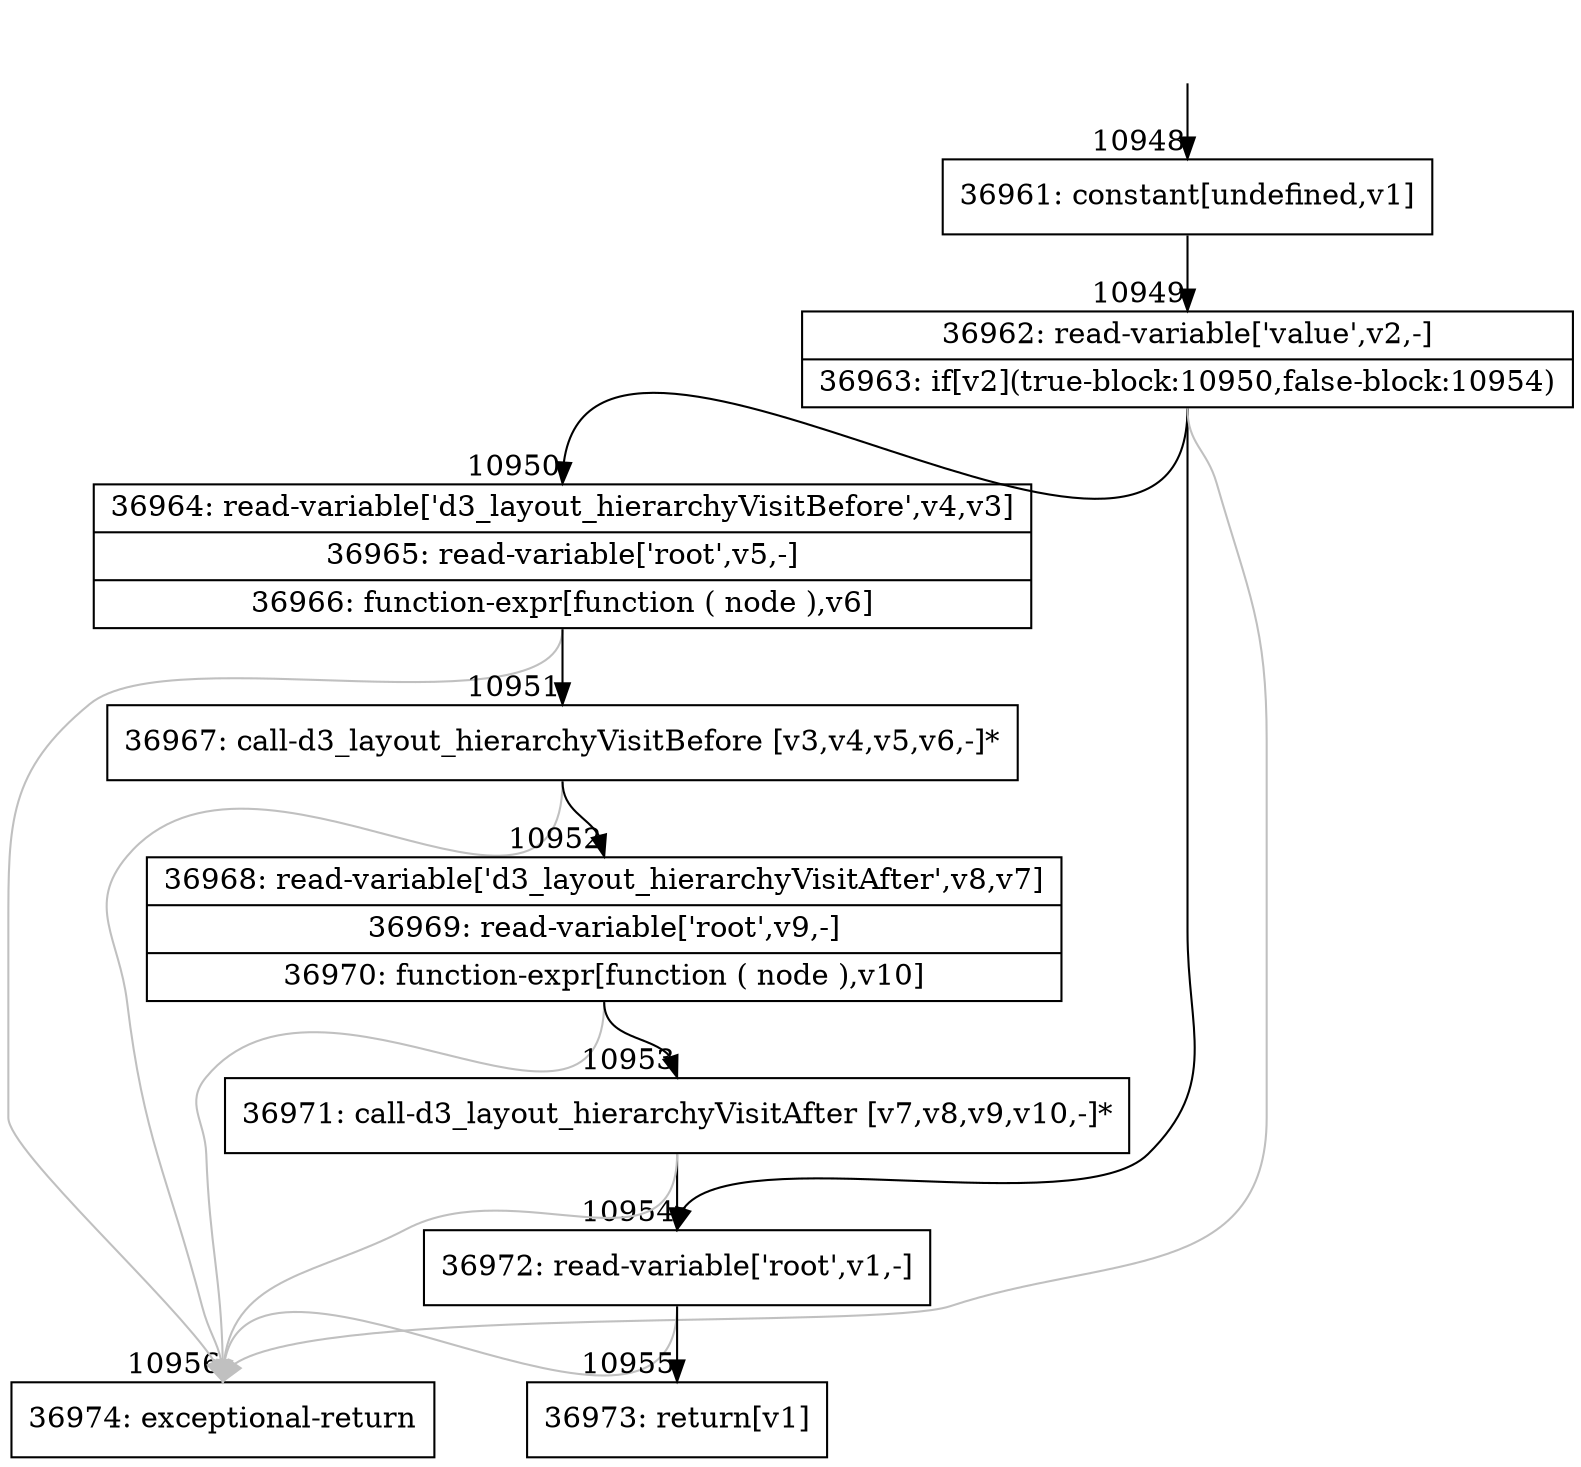 digraph {
rankdir="TD"
BB_entry1001[shape=none,label=""];
BB_entry1001 -> BB10948 [tailport=s, headport=n, headlabel="    10948"]
BB10948 [shape=record label="{36961: constant[undefined,v1]}" ] 
BB10948 -> BB10949 [tailport=s, headport=n, headlabel="      10949"]
BB10949 [shape=record label="{36962: read-variable['value',v2,-]|36963: if[v2](true-block:10950,false-block:10954)}" ] 
BB10949 -> BB10950 [tailport=s, headport=n, headlabel="      10950"]
BB10949 -> BB10954 [tailport=s, headport=n, headlabel="      10954"]
BB10949 -> BB10956 [tailport=s, headport=n, color=gray, headlabel="      10956"]
BB10950 [shape=record label="{36964: read-variable['d3_layout_hierarchyVisitBefore',v4,v3]|36965: read-variable['root',v5,-]|36966: function-expr[function ( node ),v6]}" ] 
BB10950 -> BB10951 [tailport=s, headport=n, headlabel="      10951"]
BB10950 -> BB10956 [tailport=s, headport=n, color=gray]
BB10951 [shape=record label="{36967: call-d3_layout_hierarchyVisitBefore [v3,v4,v5,v6,-]*}" ] 
BB10951 -> BB10952 [tailport=s, headport=n, headlabel="      10952"]
BB10951 -> BB10956 [tailport=s, headport=n, color=gray]
BB10952 [shape=record label="{36968: read-variable['d3_layout_hierarchyVisitAfter',v8,v7]|36969: read-variable['root',v9,-]|36970: function-expr[function ( node ),v10]}" ] 
BB10952 -> BB10953 [tailport=s, headport=n, headlabel="      10953"]
BB10952 -> BB10956 [tailport=s, headport=n, color=gray]
BB10953 [shape=record label="{36971: call-d3_layout_hierarchyVisitAfter [v7,v8,v9,v10,-]*}" ] 
BB10953 -> BB10954 [tailport=s, headport=n]
BB10953 -> BB10956 [tailport=s, headport=n, color=gray]
BB10954 [shape=record label="{36972: read-variable['root',v1,-]}" ] 
BB10954 -> BB10955 [tailport=s, headport=n, headlabel="      10955"]
BB10954 -> BB10956 [tailport=s, headport=n, color=gray]
BB10955 [shape=record label="{36973: return[v1]}" ] 
BB10956 [shape=record label="{36974: exceptional-return}" ] 
//#$~ 6511
}

